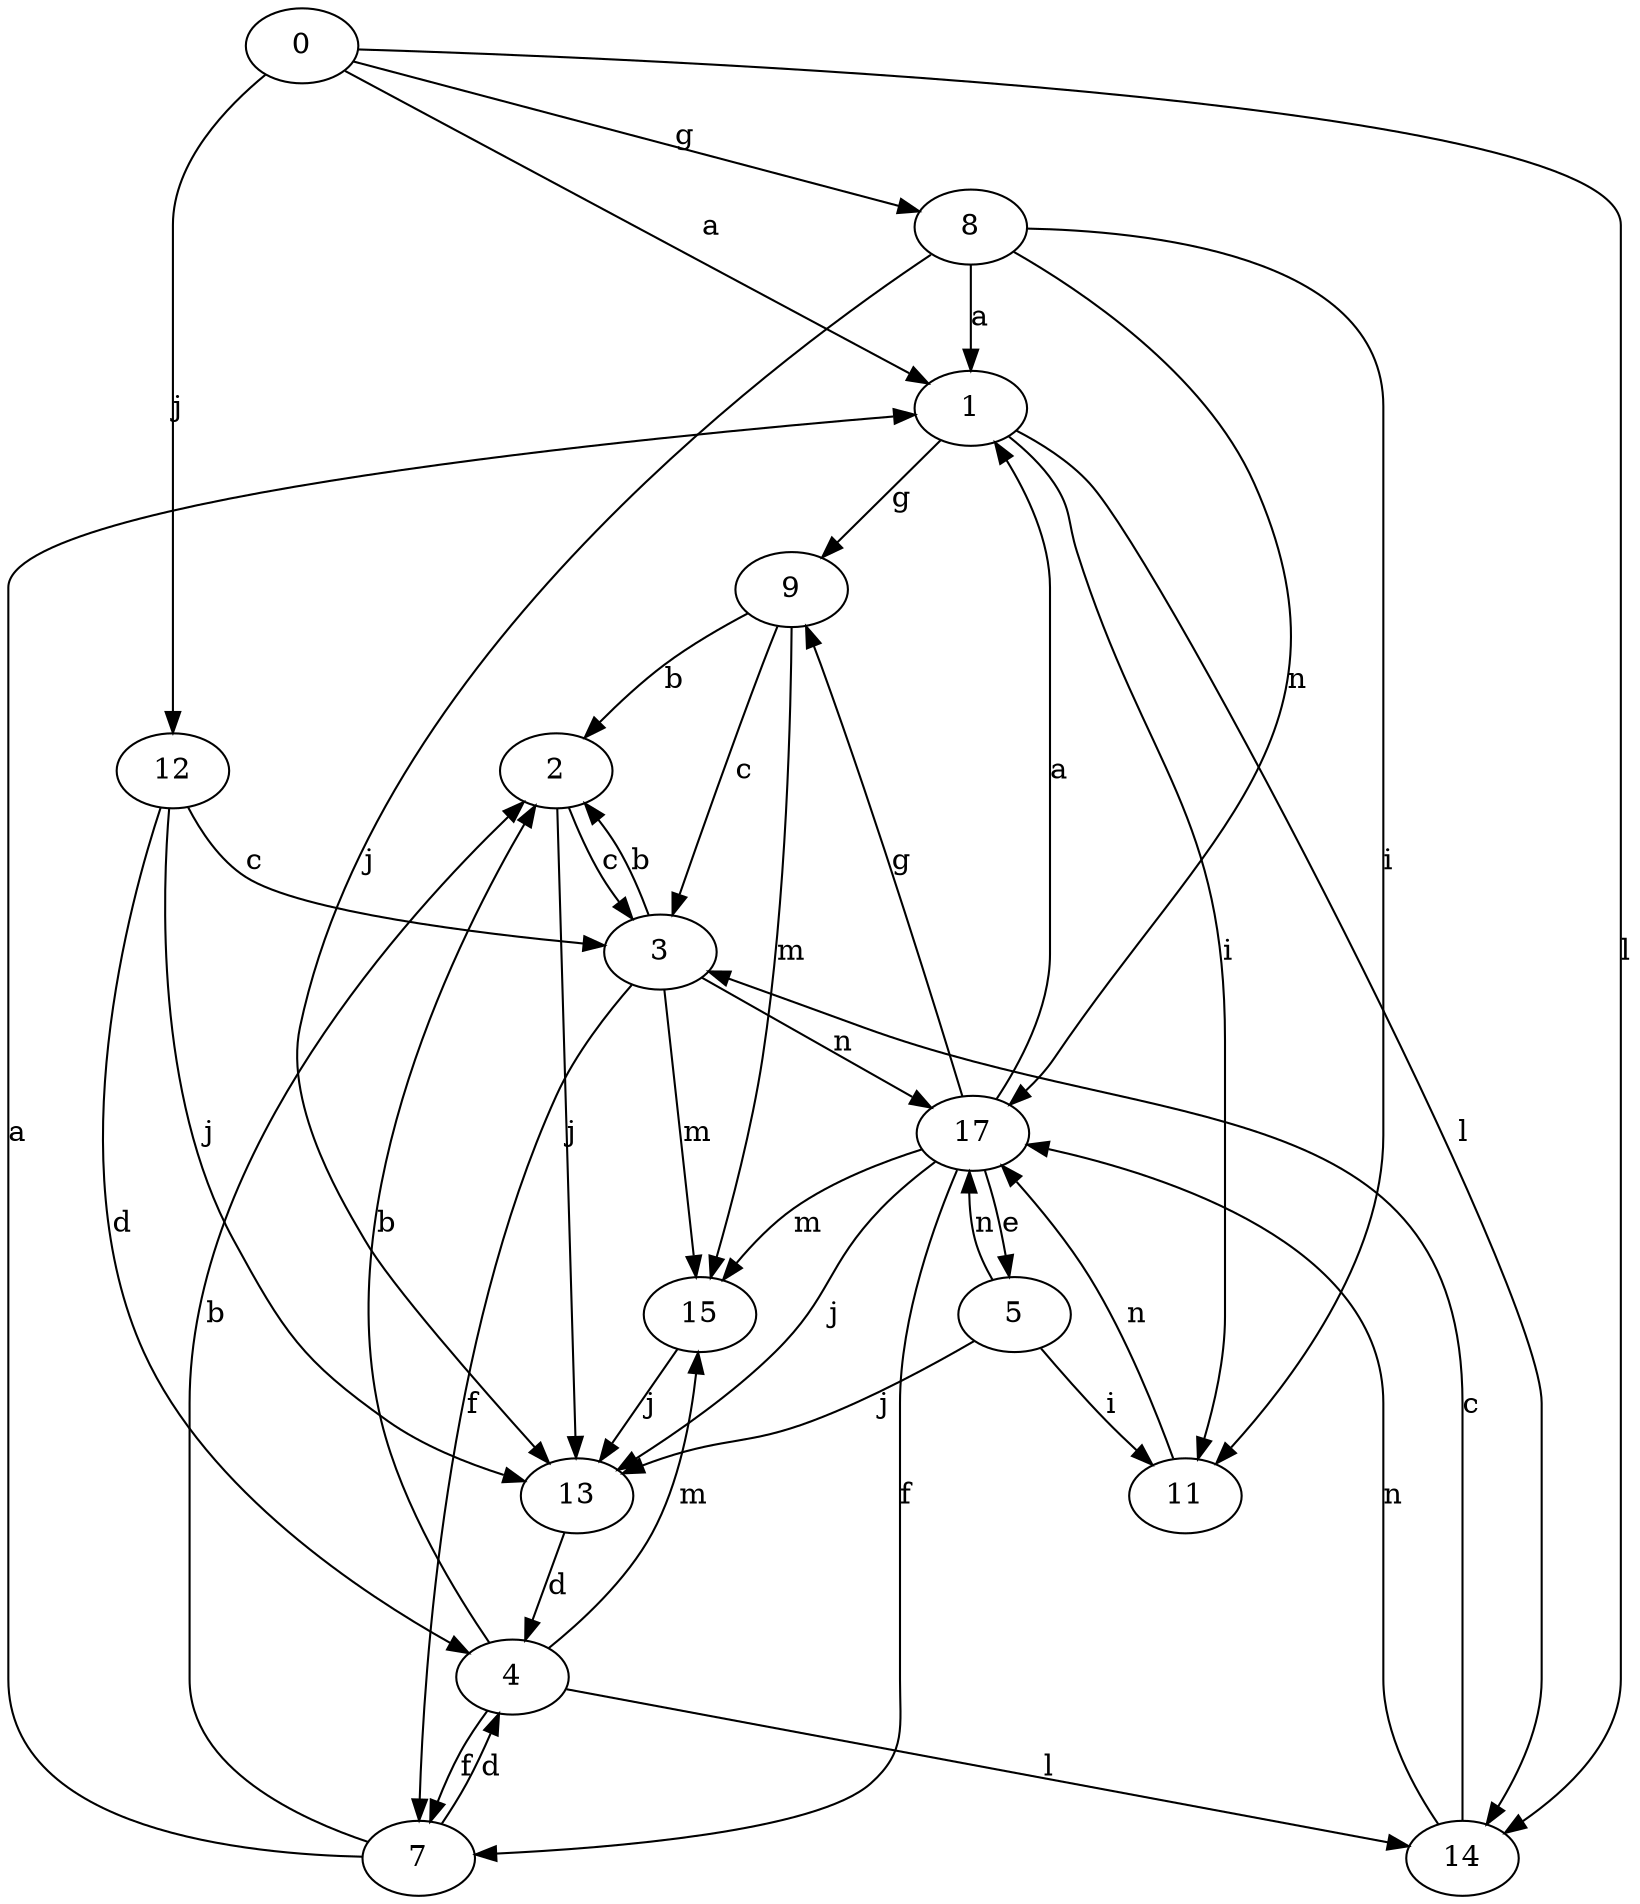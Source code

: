 strict digraph  {
1;
2;
3;
4;
5;
0;
7;
8;
9;
11;
12;
13;
14;
15;
17;
1 -> 9  [label=g];
1 -> 11  [label=i];
1 -> 14  [label=l];
2 -> 3  [label=c];
2 -> 13  [label=j];
3 -> 2  [label=b];
3 -> 7  [label=f];
3 -> 15  [label=m];
3 -> 17  [label=n];
4 -> 2  [label=b];
4 -> 7  [label=f];
4 -> 14  [label=l];
4 -> 15  [label=m];
5 -> 11  [label=i];
5 -> 13  [label=j];
5 -> 17  [label=n];
0 -> 1  [label=a];
0 -> 8  [label=g];
0 -> 12  [label=j];
0 -> 14  [label=l];
7 -> 1  [label=a];
7 -> 2  [label=b];
7 -> 4  [label=d];
8 -> 1  [label=a];
8 -> 11  [label=i];
8 -> 13  [label=j];
8 -> 17  [label=n];
9 -> 2  [label=b];
9 -> 3  [label=c];
9 -> 15  [label=m];
11 -> 17  [label=n];
12 -> 3  [label=c];
12 -> 4  [label=d];
12 -> 13  [label=j];
13 -> 4  [label=d];
14 -> 3  [label=c];
14 -> 17  [label=n];
15 -> 13  [label=j];
17 -> 1  [label=a];
17 -> 5  [label=e];
17 -> 7  [label=f];
17 -> 9  [label=g];
17 -> 13  [label=j];
17 -> 15  [label=m];
}
